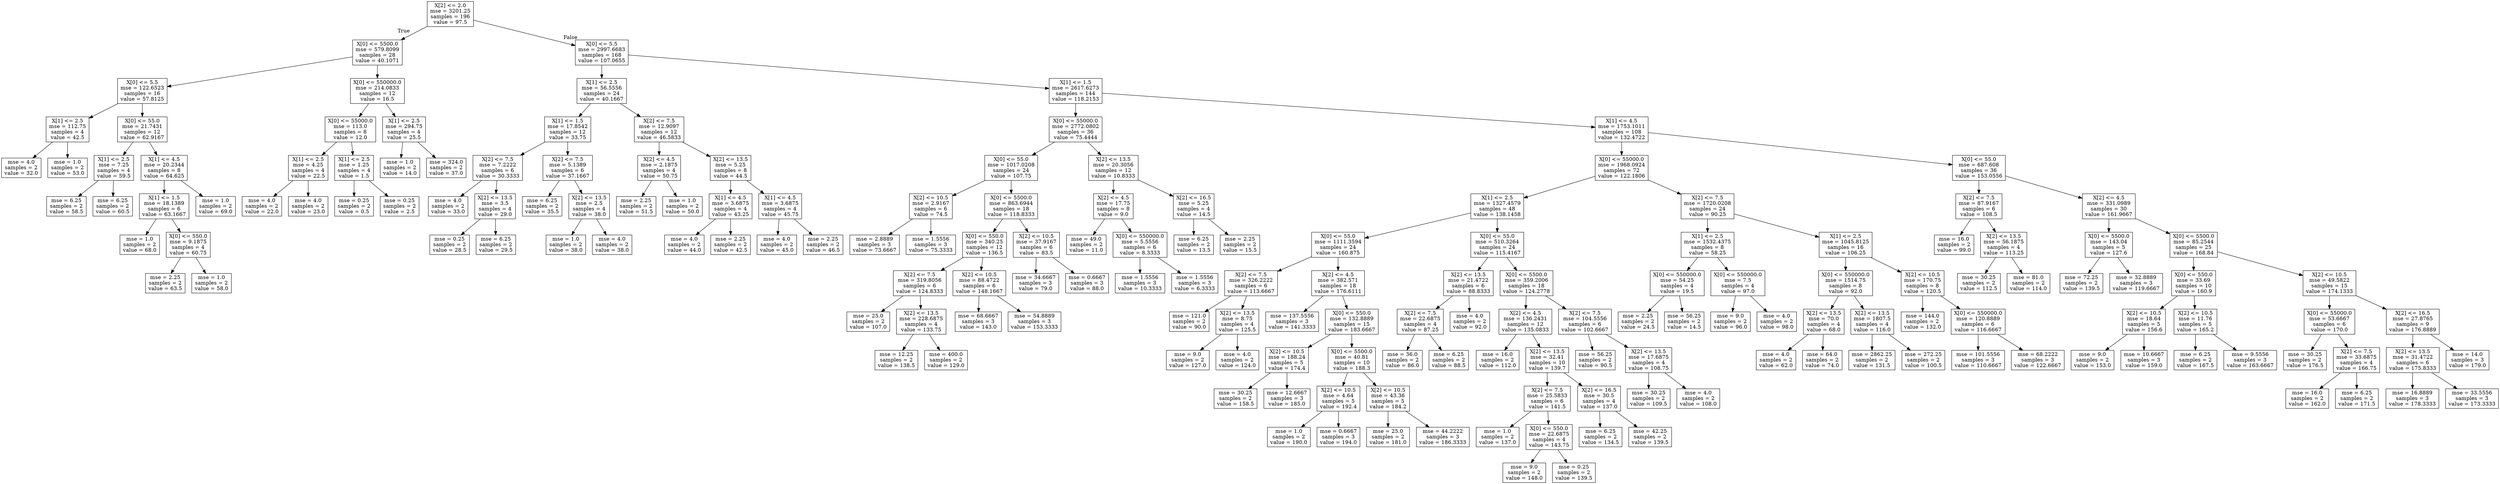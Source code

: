 digraph Tree {
node [shape=box] ;
0 [label="X[2] <= 2.0\nmse = 3201.25\nsamples = 196\nvalue = 97.5"] ;
1 [label="X[0] <= 5500.0\nmse = 579.8099\nsamples = 28\nvalue = 40.1071"] ;
0 -> 1 [labeldistance=2.5, labelangle=45, headlabel="True"] ;
2 [label="X[0] <= 5.5\nmse = 122.6523\nsamples = 16\nvalue = 57.8125"] ;
1 -> 2 ;
3 [label="X[1] <= 2.5\nmse = 112.75\nsamples = 4\nvalue = 42.5"] ;
2 -> 3 ;
4 [label="mse = 4.0\nsamples = 2\nvalue = 32.0"] ;
3 -> 4 ;
5 [label="mse = 1.0\nsamples = 2\nvalue = 53.0"] ;
3 -> 5 ;
6 [label="X[0] <= 55.0\nmse = 21.7431\nsamples = 12\nvalue = 62.9167"] ;
2 -> 6 ;
7 [label="X[1] <= 2.5\nmse = 7.25\nsamples = 4\nvalue = 59.5"] ;
6 -> 7 ;
8 [label="mse = 6.25\nsamples = 2\nvalue = 58.5"] ;
7 -> 8 ;
9 [label="mse = 6.25\nsamples = 2\nvalue = 60.5"] ;
7 -> 9 ;
10 [label="X[1] <= 4.5\nmse = 20.2344\nsamples = 8\nvalue = 64.625"] ;
6 -> 10 ;
11 [label="X[1] <= 1.5\nmse = 18.1389\nsamples = 6\nvalue = 63.1667"] ;
10 -> 11 ;
12 [label="mse = 1.0\nsamples = 2\nvalue = 68.0"] ;
11 -> 12 ;
13 [label="X[0] <= 550.0\nmse = 9.1875\nsamples = 4\nvalue = 60.75"] ;
11 -> 13 ;
14 [label="mse = 2.25\nsamples = 2\nvalue = 63.5"] ;
13 -> 14 ;
15 [label="mse = 1.0\nsamples = 2\nvalue = 58.0"] ;
13 -> 15 ;
16 [label="mse = 1.0\nsamples = 2\nvalue = 69.0"] ;
10 -> 16 ;
17 [label="X[0] <= 550000.0\nmse = 214.0833\nsamples = 12\nvalue = 16.5"] ;
1 -> 17 ;
18 [label="X[0] <= 55000.0\nmse = 113.0\nsamples = 8\nvalue = 12.0"] ;
17 -> 18 ;
19 [label="X[1] <= 2.5\nmse = 4.25\nsamples = 4\nvalue = 22.5"] ;
18 -> 19 ;
20 [label="mse = 4.0\nsamples = 2\nvalue = 22.0"] ;
19 -> 20 ;
21 [label="mse = 4.0\nsamples = 2\nvalue = 23.0"] ;
19 -> 21 ;
22 [label="X[1] <= 2.5\nmse = 1.25\nsamples = 4\nvalue = 1.5"] ;
18 -> 22 ;
23 [label="mse = 0.25\nsamples = 2\nvalue = 0.5"] ;
22 -> 23 ;
24 [label="mse = 0.25\nsamples = 2\nvalue = 2.5"] ;
22 -> 24 ;
25 [label="X[1] <= 2.5\nmse = 294.75\nsamples = 4\nvalue = 25.5"] ;
17 -> 25 ;
26 [label="mse = 1.0\nsamples = 2\nvalue = 14.0"] ;
25 -> 26 ;
27 [label="mse = 324.0\nsamples = 2\nvalue = 37.0"] ;
25 -> 27 ;
28 [label="X[0] <= 5.5\nmse = 2997.6683\nsamples = 168\nvalue = 107.0655"] ;
0 -> 28 [labeldistance=2.5, labelangle=-45, headlabel="False"] ;
29 [label="X[1] <= 2.5\nmse = 56.5556\nsamples = 24\nvalue = 40.1667"] ;
28 -> 29 ;
30 [label="X[1] <= 1.5\nmse = 17.8542\nsamples = 12\nvalue = 33.75"] ;
29 -> 30 ;
31 [label="X[2] <= 7.5\nmse = 7.2222\nsamples = 6\nvalue = 30.3333"] ;
30 -> 31 ;
32 [label="mse = 4.0\nsamples = 2\nvalue = 33.0"] ;
31 -> 32 ;
33 [label="X[2] <= 13.5\nmse = 3.5\nsamples = 4\nvalue = 29.0"] ;
31 -> 33 ;
34 [label="mse = 0.25\nsamples = 2\nvalue = 28.5"] ;
33 -> 34 ;
35 [label="mse = 6.25\nsamples = 2\nvalue = 29.5"] ;
33 -> 35 ;
36 [label="X[2] <= 7.5\nmse = 5.1389\nsamples = 6\nvalue = 37.1667"] ;
30 -> 36 ;
37 [label="mse = 6.25\nsamples = 2\nvalue = 35.5"] ;
36 -> 37 ;
38 [label="X[2] <= 13.5\nmse = 2.5\nsamples = 4\nvalue = 38.0"] ;
36 -> 38 ;
39 [label="mse = 1.0\nsamples = 2\nvalue = 38.0"] ;
38 -> 39 ;
40 [label="mse = 4.0\nsamples = 2\nvalue = 38.0"] ;
38 -> 40 ;
41 [label="X[2] <= 7.5\nmse = 12.9097\nsamples = 12\nvalue = 46.5833"] ;
29 -> 41 ;
42 [label="X[2] <= 4.5\nmse = 2.1875\nsamples = 4\nvalue = 50.75"] ;
41 -> 42 ;
43 [label="mse = 2.25\nsamples = 2\nvalue = 51.5"] ;
42 -> 43 ;
44 [label="mse = 1.0\nsamples = 2\nvalue = 50.0"] ;
42 -> 44 ;
45 [label="X[2] <= 13.5\nmse = 5.25\nsamples = 8\nvalue = 44.5"] ;
41 -> 45 ;
46 [label="X[1] <= 4.5\nmse = 3.6875\nsamples = 4\nvalue = 43.25"] ;
45 -> 46 ;
47 [label="mse = 4.0\nsamples = 2\nvalue = 44.0"] ;
46 -> 47 ;
48 [label="mse = 2.25\nsamples = 2\nvalue = 42.5"] ;
46 -> 48 ;
49 [label="X[1] <= 4.5\nmse = 3.6875\nsamples = 4\nvalue = 45.75"] ;
45 -> 49 ;
50 [label="mse = 4.0\nsamples = 2\nvalue = 45.0"] ;
49 -> 50 ;
51 [label="mse = 2.25\nsamples = 2\nvalue = 46.5"] ;
49 -> 51 ;
52 [label="X[1] <= 1.5\nmse = 2617.6273\nsamples = 144\nvalue = 118.2153"] ;
28 -> 52 ;
53 [label="X[0] <= 55000.0\nmse = 2772.0802\nsamples = 36\nvalue = 75.4444"] ;
52 -> 53 ;
54 [label="X[0] <= 55.0\nmse = 1017.0208\nsamples = 24\nvalue = 107.75"] ;
53 -> 54 ;
55 [label="X[2] <= 10.5\nmse = 2.9167\nsamples = 6\nvalue = 74.5"] ;
54 -> 55 ;
56 [label="mse = 2.8889\nsamples = 3\nvalue = 73.6667"] ;
55 -> 56 ;
57 [label="mse = 1.5556\nsamples = 3\nvalue = 75.3333"] ;
55 -> 57 ;
58 [label="X[0] <= 5500.0\nmse = 863.6944\nsamples = 18\nvalue = 118.8333"] ;
54 -> 58 ;
59 [label="X[0] <= 550.0\nmse = 340.25\nsamples = 12\nvalue = 136.5"] ;
58 -> 59 ;
60 [label="X[2] <= 7.5\nmse = 319.8056\nsamples = 6\nvalue = 124.8333"] ;
59 -> 60 ;
61 [label="mse = 25.0\nsamples = 2\nvalue = 107.0"] ;
60 -> 61 ;
62 [label="X[2] <= 13.5\nmse = 228.6875\nsamples = 4\nvalue = 133.75"] ;
60 -> 62 ;
63 [label="mse = 12.25\nsamples = 2\nvalue = 138.5"] ;
62 -> 63 ;
64 [label="mse = 400.0\nsamples = 2\nvalue = 129.0"] ;
62 -> 64 ;
65 [label="X[2] <= 10.5\nmse = 88.4722\nsamples = 6\nvalue = 148.1667"] ;
59 -> 65 ;
66 [label="mse = 68.6667\nsamples = 3\nvalue = 143.0"] ;
65 -> 66 ;
67 [label="mse = 54.8889\nsamples = 3\nvalue = 153.3333"] ;
65 -> 67 ;
68 [label="X[2] <= 10.5\nmse = 37.9167\nsamples = 6\nvalue = 83.5"] ;
58 -> 68 ;
69 [label="mse = 34.6667\nsamples = 3\nvalue = 79.0"] ;
68 -> 69 ;
70 [label="mse = 0.6667\nsamples = 3\nvalue = 88.0"] ;
68 -> 70 ;
71 [label="X[2] <= 13.5\nmse = 20.3056\nsamples = 12\nvalue = 10.8333"] ;
53 -> 71 ;
72 [label="X[2] <= 4.5\nmse = 17.75\nsamples = 8\nvalue = 9.0"] ;
71 -> 72 ;
73 [label="mse = 49.0\nsamples = 2\nvalue = 11.0"] ;
72 -> 73 ;
74 [label="X[0] <= 550000.0\nmse = 5.5556\nsamples = 6\nvalue = 8.3333"] ;
72 -> 74 ;
75 [label="mse = 1.5556\nsamples = 3\nvalue = 10.3333"] ;
74 -> 75 ;
76 [label="mse = 1.5556\nsamples = 3\nvalue = 6.3333"] ;
74 -> 76 ;
77 [label="X[2] <= 16.5\nmse = 5.25\nsamples = 4\nvalue = 14.5"] ;
71 -> 77 ;
78 [label="mse = 6.25\nsamples = 2\nvalue = 13.5"] ;
77 -> 78 ;
79 [label="mse = 2.25\nsamples = 2\nvalue = 15.5"] ;
77 -> 79 ;
80 [label="X[1] <= 4.5\nmse = 1753.1011\nsamples = 108\nvalue = 132.4722"] ;
52 -> 80 ;
81 [label="X[0] <= 55000.0\nmse = 1968.0924\nsamples = 72\nvalue = 122.1806"] ;
80 -> 81 ;
82 [label="X[1] <= 2.5\nmse = 1327.4579\nsamples = 48\nvalue = 138.1458"] ;
81 -> 82 ;
83 [label="X[0] <= 55.0\nmse = 1111.3594\nsamples = 24\nvalue = 160.875"] ;
82 -> 83 ;
84 [label="X[2] <= 7.5\nmse = 326.2222\nsamples = 6\nvalue = 113.6667"] ;
83 -> 84 ;
85 [label="mse = 121.0\nsamples = 2\nvalue = 90.0"] ;
84 -> 85 ;
86 [label="X[2] <= 13.5\nmse = 8.75\nsamples = 4\nvalue = 125.5"] ;
84 -> 86 ;
87 [label="mse = 9.0\nsamples = 2\nvalue = 127.0"] ;
86 -> 87 ;
88 [label="mse = 4.0\nsamples = 2\nvalue = 124.0"] ;
86 -> 88 ;
89 [label="X[2] <= 4.5\nmse = 382.571\nsamples = 18\nvalue = 176.6111"] ;
83 -> 89 ;
90 [label="mse = 137.5556\nsamples = 3\nvalue = 141.3333"] ;
89 -> 90 ;
91 [label="X[0] <= 550.0\nmse = 132.8889\nsamples = 15\nvalue = 183.6667"] ;
89 -> 91 ;
92 [label="X[2] <= 10.5\nmse = 188.24\nsamples = 5\nvalue = 174.4"] ;
91 -> 92 ;
93 [label="mse = 30.25\nsamples = 2\nvalue = 158.5"] ;
92 -> 93 ;
94 [label="mse = 12.6667\nsamples = 3\nvalue = 185.0"] ;
92 -> 94 ;
95 [label="X[0] <= 5500.0\nmse = 40.81\nsamples = 10\nvalue = 188.3"] ;
91 -> 95 ;
96 [label="X[2] <= 10.5\nmse = 4.64\nsamples = 5\nvalue = 192.4"] ;
95 -> 96 ;
97 [label="mse = 1.0\nsamples = 2\nvalue = 190.0"] ;
96 -> 97 ;
98 [label="mse = 0.6667\nsamples = 3\nvalue = 194.0"] ;
96 -> 98 ;
99 [label="X[2] <= 10.5\nmse = 43.36\nsamples = 5\nvalue = 184.2"] ;
95 -> 99 ;
100 [label="mse = 25.0\nsamples = 2\nvalue = 181.0"] ;
99 -> 100 ;
101 [label="mse = 44.2222\nsamples = 3\nvalue = 186.3333"] ;
99 -> 101 ;
102 [label="X[0] <= 55.0\nmse = 510.3264\nsamples = 24\nvalue = 115.4167"] ;
82 -> 102 ;
103 [label="X[2] <= 13.5\nmse = 21.4722\nsamples = 6\nvalue = 88.8333"] ;
102 -> 103 ;
104 [label="X[2] <= 7.5\nmse = 22.6875\nsamples = 4\nvalue = 87.25"] ;
103 -> 104 ;
105 [label="mse = 36.0\nsamples = 2\nvalue = 86.0"] ;
104 -> 105 ;
106 [label="mse = 6.25\nsamples = 2\nvalue = 88.5"] ;
104 -> 106 ;
107 [label="mse = 4.0\nsamples = 2\nvalue = 92.0"] ;
103 -> 107 ;
108 [label="X[0] <= 5500.0\nmse = 359.2006\nsamples = 18\nvalue = 124.2778"] ;
102 -> 108 ;
109 [label="X[2] <= 4.5\nmse = 136.2431\nsamples = 12\nvalue = 135.0833"] ;
108 -> 109 ;
110 [label="mse = 16.0\nsamples = 2\nvalue = 112.0"] ;
109 -> 110 ;
111 [label="X[2] <= 13.5\nmse = 32.41\nsamples = 10\nvalue = 139.7"] ;
109 -> 111 ;
112 [label="X[2] <= 7.5\nmse = 25.5833\nsamples = 6\nvalue = 141.5"] ;
111 -> 112 ;
113 [label="mse = 1.0\nsamples = 2\nvalue = 137.0"] ;
112 -> 113 ;
114 [label="X[0] <= 550.0\nmse = 22.6875\nsamples = 4\nvalue = 143.75"] ;
112 -> 114 ;
115 [label="mse = 9.0\nsamples = 2\nvalue = 148.0"] ;
114 -> 115 ;
116 [label="mse = 0.25\nsamples = 2\nvalue = 139.5"] ;
114 -> 116 ;
117 [label="X[2] <= 16.5\nmse = 30.5\nsamples = 4\nvalue = 137.0"] ;
111 -> 117 ;
118 [label="mse = 6.25\nsamples = 2\nvalue = 134.5"] ;
117 -> 118 ;
119 [label="mse = 42.25\nsamples = 2\nvalue = 139.5"] ;
117 -> 119 ;
120 [label="X[2] <= 7.5\nmse = 104.5556\nsamples = 6\nvalue = 102.6667"] ;
108 -> 120 ;
121 [label="mse = 56.25\nsamples = 2\nvalue = 90.5"] ;
120 -> 121 ;
122 [label="X[2] <= 13.5\nmse = 17.6875\nsamples = 4\nvalue = 108.75"] ;
120 -> 122 ;
123 [label="mse = 30.25\nsamples = 2\nvalue = 109.5"] ;
122 -> 123 ;
124 [label="mse = 4.0\nsamples = 2\nvalue = 108.0"] ;
122 -> 124 ;
125 [label="X[2] <= 7.5\nmse = 1720.0208\nsamples = 24\nvalue = 90.25"] ;
81 -> 125 ;
126 [label="X[1] <= 2.5\nmse = 1532.4375\nsamples = 8\nvalue = 58.25"] ;
125 -> 126 ;
127 [label="X[0] <= 550000.0\nmse = 54.25\nsamples = 4\nvalue = 19.5"] ;
126 -> 127 ;
128 [label="mse = 2.25\nsamples = 2\nvalue = 24.5"] ;
127 -> 128 ;
129 [label="mse = 56.25\nsamples = 2\nvalue = 14.5"] ;
127 -> 129 ;
130 [label="X[0] <= 550000.0\nmse = 7.5\nsamples = 4\nvalue = 97.0"] ;
126 -> 130 ;
131 [label="mse = 9.0\nsamples = 2\nvalue = 96.0"] ;
130 -> 131 ;
132 [label="mse = 4.0\nsamples = 2\nvalue = 98.0"] ;
130 -> 132 ;
133 [label="X[1] <= 2.5\nmse = 1045.8125\nsamples = 16\nvalue = 106.25"] ;
125 -> 133 ;
134 [label="X[0] <= 550000.0\nmse = 1514.75\nsamples = 8\nvalue = 92.0"] ;
133 -> 134 ;
135 [label="X[2] <= 13.5\nmse = 70.0\nsamples = 4\nvalue = 68.0"] ;
134 -> 135 ;
136 [label="mse = 4.0\nsamples = 2\nvalue = 62.0"] ;
135 -> 136 ;
137 [label="mse = 64.0\nsamples = 2\nvalue = 74.0"] ;
135 -> 137 ;
138 [label="X[2] <= 13.5\nmse = 1807.5\nsamples = 4\nvalue = 116.0"] ;
134 -> 138 ;
139 [label="mse = 2862.25\nsamples = 2\nvalue = 131.5"] ;
138 -> 139 ;
140 [label="mse = 272.25\nsamples = 2\nvalue = 100.5"] ;
138 -> 140 ;
141 [label="X[2] <= 10.5\nmse = 170.75\nsamples = 8\nvalue = 120.5"] ;
133 -> 141 ;
142 [label="mse = 144.0\nsamples = 2\nvalue = 132.0"] ;
141 -> 142 ;
143 [label="X[0] <= 550000.0\nmse = 120.8889\nsamples = 6\nvalue = 116.6667"] ;
141 -> 143 ;
144 [label="mse = 101.5556\nsamples = 3\nvalue = 110.6667"] ;
143 -> 144 ;
145 [label="mse = 68.2222\nsamples = 3\nvalue = 122.6667"] ;
143 -> 145 ;
146 [label="X[0] <= 55.0\nmse = 687.608\nsamples = 36\nvalue = 153.0556"] ;
80 -> 146 ;
147 [label="X[2] <= 7.5\nmse = 87.9167\nsamples = 6\nvalue = 108.5"] ;
146 -> 147 ;
148 [label="mse = 16.0\nsamples = 2\nvalue = 99.0"] ;
147 -> 148 ;
149 [label="X[2] <= 13.5\nmse = 56.1875\nsamples = 4\nvalue = 113.25"] ;
147 -> 149 ;
150 [label="mse = 30.25\nsamples = 2\nvalue = 112.5"] ;
149 -> 150 ;
151 [label="mse = 81.0\nsamples = 2\nvalue = 114.0"] ;
149 -> 151 ;
152 [label="X[2] <= 4.5\nmse = 331.0989\nsamples = 30\nvalue = 161.9667"] ;
146 -> 152 ;
153 [label="X[0] <= 5500.0\nmse = 143.04\nsamples = 5\nvalue = 127.6"] ;
152 -> 153 ;
154 [label="mse = 72.25\nsamples = 2\nvalue = 139.5"] ;
153 -> 154 ;
155 [label="mse = 32.8889\nsamples = 3\nvalue = 119.6667"] ;
153 -> 155 ;
156 [label="X[0] <= 5500.0\nmse = 85.2544\nsamples = 25\nvalue = 168.84"] ;
152 -> 156 ;
157 [label="X[0] <= 550.0\nmse = 33.69\nsamples = 10\nvalue = 160.9"] ;
156 -> 157 ;
158 [label="X[2] <= 10.5\nmse = 18.64\nsamples = 5\nvalue = 156.6"] ;
157 -> 158 ;
159 [label="mse = 9.0\nsamples = 2\nvalue = 153.0"] ;
158 -> 159 ;
160 [label="mse = 10.6667\nsamples = 3\nvalue = 159.0"] ;
158 -> 160 ;
161 [label="X[2] <= 10.5\nmse = 11.76\nsamples = 5\nvalue = 165.2"] ;
157 -> 161 ;
162 [label="mse = 6.25\nsamples = 2\nvalue = 167.5"] ;
161 -> 162 ;
163 [label="mse = 9.5556\nsamples = 3\nvalue = 163.6667"] ;
161 -> 163 ;
164 [label="X[2] <= 10.5\nmse = 49.5822\nsamples = 15\nvalue = 174.1333"] ;
156 -> 164 ;
165 [label="X[0] <= 55000.0\nmse = 53.6667\nsamples = 6\nvalue = 170.0"] ;
164 -> 165 ;
166 [label="mse = 30.25\nsamples = 2\nvalue = 176.5"] ;
165 -> 166 ;
167 [label="X[2] <= 7.5\nmse = 33.6875\nsamples = 4\nvalue = 166.75"] ;
165 -> 167 ;
168 [label="mse = 16.0\nsamples = 2\nvalue = 162.0"] ;
167 -> 168 ;
169 [label="mse = 6.25\nsamples = 2\nvalue = 171.5"] ;
167 -> 169 ;
170 [label="X[2] <= 16.5\nmse = 27.8765\nsamples = 9\nvalue = 176.8889"] ;
164 -> 170 ;
171 [label="X[2] <= 13.5\nmse = 31.4722\nsamples = 6\nvalue = 175.8333"] ;
170 -> 171 ;
172 [label="mse = 16.8889\nsamples = 3\nvalue = 178.3333"] ;
171 -> 172 ;
173 [label="mse = 33.5556\nsamples = 3\nvalue = 173.3333"] ;
171 -> 173 ;
174 [label="mse = 14.0\nsamples = 3\nvalue = 179.0"] ;
170 -> 174 ;
}